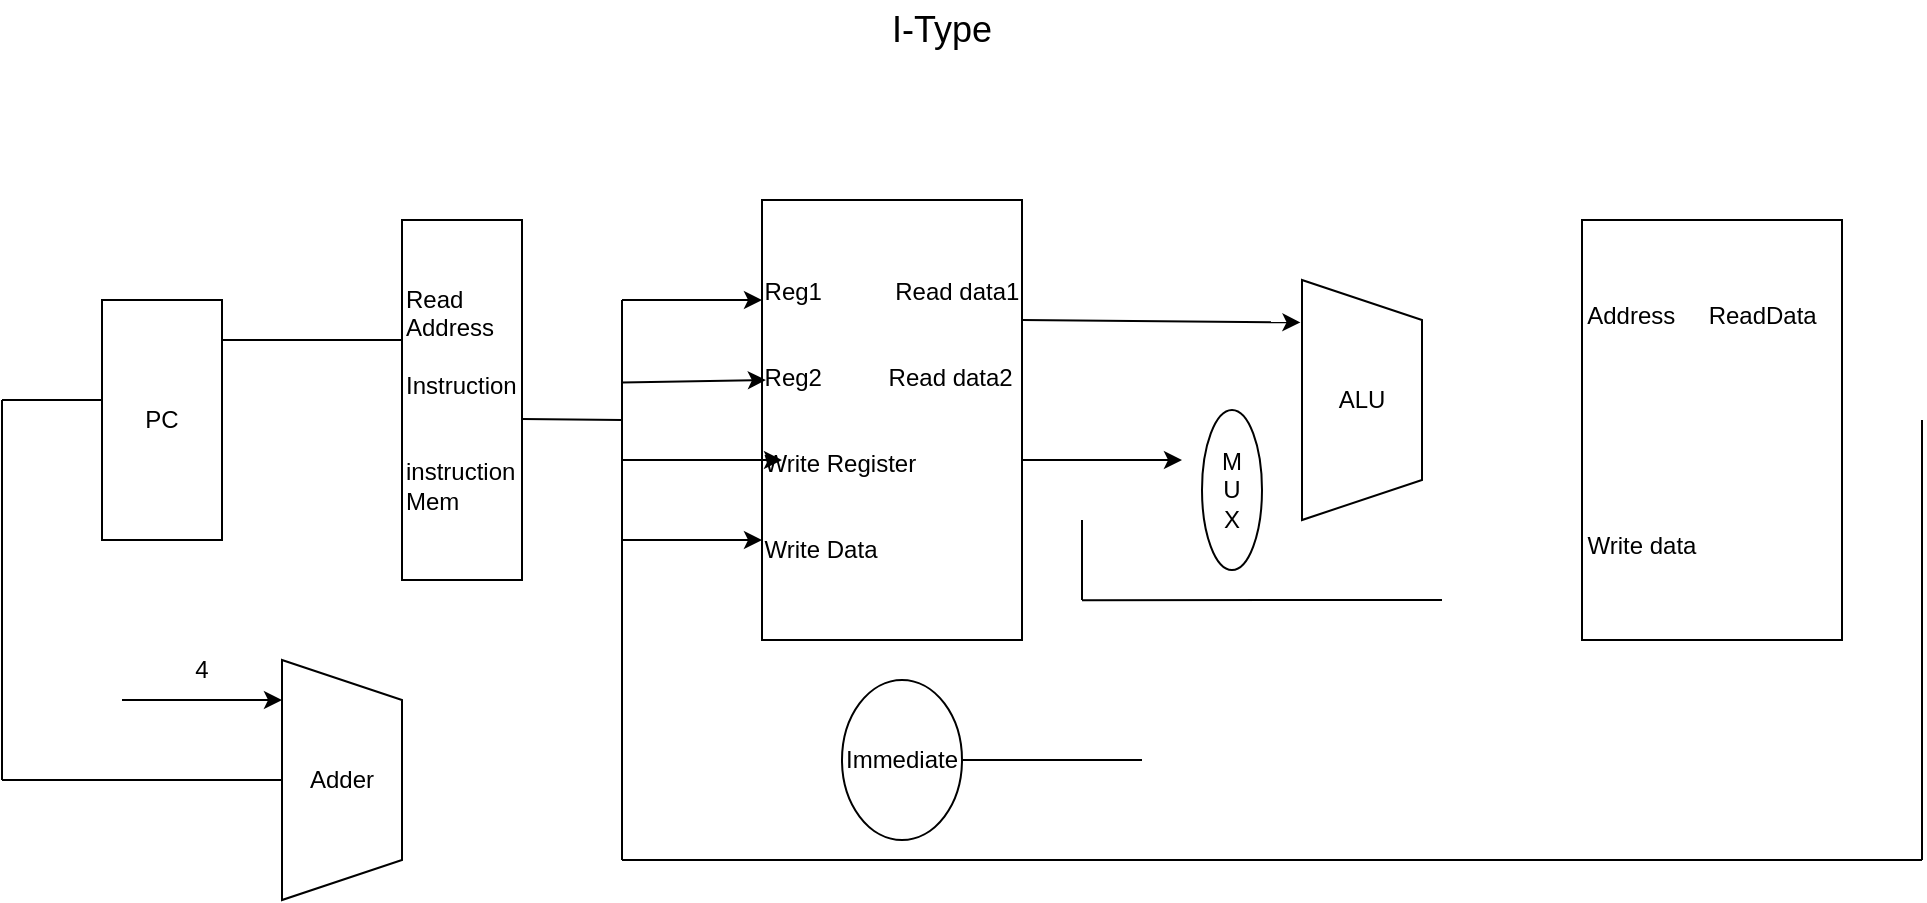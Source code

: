 <mxfile version="28.2.8">
  <diagram name="Page-1" id="Qlp0mEBP6fN0PyVl32FN">
    <mxGraphModel dx="1042" dy="626" grid="1" gridSize="10" guides="1" tooltips="1" connect="1" arrows="1" fold="1" page="1" pageScale="1" pageWidth="850" pageHeight="1100" math="0" shadow="0">
      <root>
        <mxCell id="0" />
        <mxCell id="1" parent="0" />
        <mxCell id="CX_J5jzZvBYfGXmeI2Wd-1" value="PC" style="rounded=0;whiteSpace=wrap;html=1;direction=south;" vertex="1" parent="1">
          <mxGeometry x="200" y="360" width="60" height="120" as="geometry" />
        </mxCell>
        <mxCell id="CX_J5jzZvBYfGXmeI2Wd-2" value="" style="endArrow=none;html=1;rounded=0;" edge="1" parent="1">
          <mxGeometry width="50" height="50" relative="1" as="geometry">
            <mxPoint x="260" y="380" as="sourcePoint" />
            <mxPoint x="350" y="380" as="targetPoint" />
          </mxGeometry>
        </mxCell>
        <mxCell id="CX_J5jzZvBYfGXmeI2Wd-3" value="&lt;div style=&quot;text-align: left;&quot;&gt;&lt;span style=&quot;background-color: transparent; color: light-dark(rgb(0, 0, 0), rgb(255, 255, 255));&quot;&gt;Reg1&amp;nbsp; &amp;nbsp; &amp;nbsp; &amp;nbsp; &amp;nbsp; &amp;nbsp;Read data1&lt;/span&gt;&lt;/div&gt;&lt;div&gt;&lt;br&gt;&lt;/div&gt;&lt;div&gt;&lt;br&gt;&lt;/div&gt;&lt;div style=&quot;text-align: left;&quot;&gt;Reg2&amp;nbsp; &amp;nbsp; &amp;nbsp; &amp;nbsp; &amp;nbsp; Read data2&amp;nbsp;&lt;/div&gt;&lt;div&gt;&lt;br&gt;&lt;/div&gt;&lt;div&gt;&lt;br&gt;&lt;/div&gt;&lt;div style=&quot;text-align: left;&quot;&gt;Write Register&lt;/div&gt;&lt;div&gt;&lt;br&gt;&lt;/div&gt;&lt;div&gt;&lt;br&gt;&lt;/div&gt;&lt;div style=&quot;text-align: left;&quot;&gt;Write Data&lt;/div&gt;" style="rounded=0;whiteSpace=wrap;html=1;direction=south;" vertex="1" parent="1">
          <mxGeometry x="530" y="310" width="130" height="220" as="geometry" />
        </mxCell>
        <mxCell id="CX_J5jzZvBYfGXmeI2Wd-4" value="ALU" style="shape=trapezoid;perimeter=trapezoidPerimeter;whiteSpace=wrap;html=1;fixedSize=1;direction=south;" vertex="1" parent="1">
          <mxGeometry x="800" y="350" width="60" height="120" as="geometry" />
        </mxCell>
        <mxCell id="CX_J5jzZvBYfGXmeI2Wd-5" value="Address&amp;nbsp; &amp;nbsp; &amp;nbsp;ReadData&amp;nbsp; &amp;nbsp; &amp;nbsp;&amp;nbsp;&lt;div&gt;&lt;br&gt;&lt;/div&gt;&lt;div&gt;&lt;br&gt;&lt;/div&gt;&lt;div&gt;&lt;br&gt;&lt;/div&gt;&lt;div&gt;&lt;br&gt;&lt;/div&gt;&lt;div&gt;&lt;br&gt;&lt;/div&gt;&lt;div&gt;&lt;br&gt;&lt;/div&gt;&lt;div&gt;&lt;span style=&quot;background-color: transparent; color: light-dark(rgb(0, 0, 0), rgb(255, 255, 255));&quot;&gt;Write data&amp;nbsp; &amp;nbsp; &amp;nbsp; &amp;nbsp; &amp;nbsp; &amp;nbsp; &amp;nbsp; &amp;nbsp; &amp;nbsp; &amp;nbsp; &amp;nbsp;&lt;/span&gt;&lt;/div&gt;" style="rounded=0;whiteSpace=wrap;html=1;direction=south;" vertex="1" parent="1">
          <mxGeometry x="940" y="320" width="130" height="210" as="geometry" />
        </mxCell>
        <mxCell id="CX_J5jzZvBYfGXmeI2Wd-6" value="&lt;div&gt;&lt;br&gt;&lt;/div&gt;&lt;div&gt;&lt;br&gt;&lt;/div&gt;&lt;div&gt;&lt;br&gt;&lt;/div&gt;&lt;div&gt;&lt;br&gt;&lt;/div&gt;&lt;div&gt;&lt;br&gt;&lt;/div&gt;Read Address&lt;div&gt;&lt;br&gt;&lt;/div&gt;&lt;div&gt;Instruction&lt;/div&gt;&lt;div&gt;&lt;br&gt;&lt;/div&gt;&lt;div&gt;&lt;br&gt;&lt;/div&gt;&lt;div&gt;instruction Mem&lt;/div&gt;&lt;div&gt;&lt;br&gt;&lt;/div&gt;&lt;div&gt;&lt;div&gt;&lt;br&gt;&lt;/div&gt;&lt;div&gt;&lt;br&gt;&lt;/div&gt;&lt;div&gt;&lt;br&gt;&lt;/div&gt;&lt;div&gt;&lt;br&gt;&lt;/div&gt;&lt;/div&gt;" style="rounded=0;whiteSpace=wrap;html=1;direction=south;align=left;" vertex="1" parent="1">
          <mxGeometry x="350" y="320" width="60" height="180" as="geometry" />
        </mxCell>
        <mxCell id="CX_J5jzZvBYfGXmeI2Wd-7" value="" style="endArrow=classic;html=1;rounded=0;entryX=0.318;entryY=1;entryDx=0;entryDy=0;entryPerimeter=0;" edge="1" parent="1">
          <mxGeometry width="50" height="50" relative="1" as="geometry">
            <mxPoint x="460" y="360.04" as="sourcePoint" />
            <mxPoint x="530" y="360" as="targetPoint" />
          </mxGeometry>
        </mxCell>
        <mxCell id="CX_J5jzZvBYfGXmeI2Wd-8" value="" style="endArrow=classic;html=1;rounded=0;entryX=0.449;entryY=0.985;entryDx=0;entryDy=0;entryPerimeter=0;" edge="1" parent="1">
          <mxGeometry width="50" height="50" relative="1" as="geometry">
            <mxPoint x="460" y="401.22" as="sourcePoint" />
            <mxPoint x="531.95" y="400" as="targetPoint" />
          </mxGeometry>
        </mxCell>
        <mxCell id="CX_J5jzZvBYfGXmeI2Wd-9" value="" style="endArrow=classic;html=1;rounded=0;" edge="1" parent="1">
          <mxGeometry width="50" height="50" relative="1" as="geometry">
            <mxPoint x="460" y="440" as="sourcePoint" />
            <mxPoint x="540" y="440" as="targetPoint" />
          </mxGeometry>
        </mxCell>
        <mxCell id="CX_J5jzZvBYfGXmeI2Wd-10" value="" style="endArrow=none;html=1;rounded=0;" edge="1" parent="1">
          <mxGeometry width="50" height="50" relative="1" as="geometry">
            <mxPoint x="460" y="530" as="sourcePoint" />
            <mxPoint x="460" y="360" as="targetPoint" />
          </mxGeometry>
        </mxCell>
        <mxCell id="CX_J5jzZvBYfGXmeI2Wd-11" value="" style="endArrow=none;html=1;rounded=0;" edge="1" parent="1">
          <mxGeometry width="50" height="50" relative="1" as="geometry">
            <mxPoint x="410" y="419.5" as="sourcePoint" />
            <mxPoint x="460" y="420" as="targetPoint" />
          </mxGeometry>
        </mxCell>
        <mxCell id="CX_J5jzZvBYfGXmeI2Wd-12" value="" style="endArrow=classic;html=1;rounded=0;entryX=0.177;entryY=1.013;entryDx=0;entryDy=0;entryPerimeter=0;" edge="1" parent="1" target="CX_J5jzZvBYfGXmeI2Wd-4">
          <mxGeometry width="50" height="50" relative="1" as="geometry">
            <mxPoint x="660" y="370" as="sourcePoint" />
            <mxPoint x="710" y="320" as="targetPoint" />
          </mxGeometry>
        </mxCell>
        <mxCell id="CX_J5jzZvBYfGXmeI2Wd-16" value="" style="endArrow=none;html=1;rounded=0;" edge="1" parent="1">
          <mxGeometry width="50" height="50" relative="1" as="geometry">
            <mxPoint x="1110" y="640" as="sourcePoint" />
            <mxPoint x="1110" y="420" as="targetPoint" />
          </mxGeometry>
        </mxCell>
        <mxCell id="CX_J5jzZvBYfGXmeI2Wd-17" value="" style="endArrow=none;html=1;rounded=0;" edge="1" parent="1">
          <mxGeometry width="50" height="50" relative="1" as="geometry">
            <mxPoint x="500" y="640" as="sourcePoint" />
            <mxPoint x="1110" y="640" as="targetPoint" />
          </mxGeometry>
        </mxCell>
        <mxCell id="CX_J5jzZvBYfGXmeI2Wd-18" value="" style="endArrow=none;html=1;rounded=0;" edge="1" parent="1">
          <mxGeometry width="50" height="50" relative="1" as="geometry">
            <mxPoint x="460" y="640" as="sourcePoint" />
            <mxPoint x="460" y="520" as="targetPoint" />
          </mxGeometry>
        </mxCell>
        <mxCell id="CX_J5jzZvBYfGXmeI2Wd-19" value="" style="endArrow=classic;html=1;rounded=0;" edge="1" parent="1">
          <mxGeometry width="50" height="50" relative="1" as="geometry">
            <mxPoint x="460" y="480" as="sourcePoint" />
            <mxPoint x="530" y="480" as="targetPoint" />
          </mxGeometry>
        </mxCell>
        <mxCell id="CX_J5jzZvBYfGXmeI2Wd-20" value="" style="endArrow=none;html=1;rounded=0;" edge="1" parent="1">
          <mxGeometry width="50" height="50" relative="1" as="geometry">
            <mxPoint x="150" y="410" as="sourcePoint" />
            <mxPoint x="200" y="410" as="targetPoint" />
          </mxGeometry>
        </mxCell>
        <mxCell id="CX_J5jzZvBYfGXmeI2Wd-21" value="" style="endArrow=none;html=1;rounded=0;" edge="1" parent="1">
          <mxGeometry width="50" height="50" relative="1" as="geometry">
            <mxPoint x="150" y="600" as="sourcePoint" />
            <mxPoint x="150" y="410" as="targetPoint" />
          </mxGeometry>
        </mxCell>
        <mxCell id="CX_J5jzZvBYfGXmeI2Wd-22" value="" style="endArrow=none;html=1;rounded=0;" edge="1" parent="1">
          <mxGeometry width="50" height="50" relative="1" as="geometry">
            <mxPoint x="150" y="600" as="sourcePoint" />
            <mxPoint x="290" y="600" as="targetPoint" />
          </mxGeometry>
        </mxCell>
        <mxCell id="CX_J5jzZvBYfGXmeI2Wd-23" value="Adder" style="shape=trapezoid;perimeter=trapezoidPerimeter;whiteSpace=wrap;html=1;fixedSize=1;direction=south;" vertex="1" parent="1">
          <mxGeometry x="290" y="540" width="60" height="120" as="geometry" />
        </mxCell>
        <mxCell id="CX_J5jzZvBYfGXmeI2Wd-24" value="" style="endArrow=classic;html=1;rounded=0;" edge="1" parent="1">
          <mxGeometry width="50" height="50" relative="1" as="geometry">
            <mxPoint x="210" y="560" as="sourcePoint" />
            <mxPoint x="290" y="560" as="targetPoint" />
          </mxGeometry>
        </mxCell>
        <mxCell id="CX_J5jzZvBYfGXmeI2Wd-25" value="4" style="text;html=1;whiteSpace=wrap;strokeColor=none;fillColor=none;align=center;verticalAlign=middle;rounded=0;" vertex="1" parent="1">
          <mxGeometry x="220" y="530" width="60" height="30" as="geometry" />
        </mxCell>
        <mxCell id="CX_J5jzZvBYfGXmeI2Wd-26" value="" style="endArrow=none;html=1;rounded=0;" edge="1" parent="1">
          <mxGeometry width="50" height="50" relative="1" as="geometry">
            <mxPoint x="460" y="640" as="sourcePoint" />
            <mxPoint x="500" y="640" as="targetPoint" />
          </mxGeometry>
        </mxCell>
        <mxCell id="CX_J5jzZvBYfGXmeI2Wd-28" value="Immediate" style="ellipse;whiteSpace=wrap;html=1;direction=south;" vertex="1" parent="1">
          <mxGeometry x="570" y="550" width="60" height="80" as="geometry" />
        </mxCell>
        <mxCell id="CX_J5jzZvBYfGXmeI2Wd-29" value="" style="endArrow=none;html=1;rounded=0;" edge="1" parent="1">
          <mxGeometry width="50" height="50" relative="1" as="geometry">
            <mxPoint x="630" y="590" as="sourcePoint" />
            <mxPoint x="720" y="590" as="targetPoint" />
          </mxGeometry>
        </mxCell>
        <mxCell id="CX_J5jzZvBYfGXmeI2Wd-35" value="" style="endArrow=none;html=1;rounded=0;" edge="1" parent="1">
          <mxGeometry width="50" height="50" relative="1" as="geometry">
            <mxPoint x="690" y="510" as="sourcePoint" />
            <mxPoint x="690" y="470" as="targetPoint" />
          </mxGeometry>
        </mxCell>
        <mxCell id="CX_J5jzZvBYfGXmeI2Wd-36" value="" style="endArrow=none;html=1;rounded=0;entryX=0.89;entryY=1.031;entryDx=0;entryDy=0;entryPerimeter=0;" edge="1" parent="1">
          <mxGeometry width="50" height="50" relative="1" as="geometry">
            <mxPoint x="690" y="510.1" as="sourcePoint" />
            <mxPoint x="870" y="510.0" as="targetPoint" />
          </mxGeometry>
        </mxCell>
        <mxCell id="CX_J5jzZvBYfGXmeI2Wd-37" value="&lt;span style=&quot;font-size: 18px;&quot;&gt;I-Type&lt;/span&gt;" style="text;html=1;whiteSpace=wrap;strokeColor=none;fillColor=none;align=center;verticalAlign=middle;rounded=0;" vertex="1" parent="1">
          <mxGeometry x="550" y="210" width="140" height="30" as="geometry" />
        </mxCell>
        <mxCell id="CX_J5jzZvBYfGXmeI2Wd-38" value="M&lt;div&gt;U&lt;/div&gt;&lt;div&gt;X&lt;/div&gt;" style="ellipse;whiteSpace=wrap;html=1;direction=south;" vertex="1" parent="1">
          <mxGeometry x="750" y="415" width="30" height="80" as="geometry" />
        </mxCell>
        <mxCell id="CX_J5jzZvBYfGXmeI2Wd-40" value="" style="endArrow=classic;html=1;rounded=0;" edge="1" parent="1">
          <mxGeometry width="50" height="50" relative="1" as="geometry">
            <mxPoint x="660" y="440" as="sourcePoint" />
            <mxPoint x="740" y="440" as="targetPoint" />
          </mxGeometry>
        </mxCell>
      </root>
    </mxGraphModel>
  </diagram>
</mxfile>
